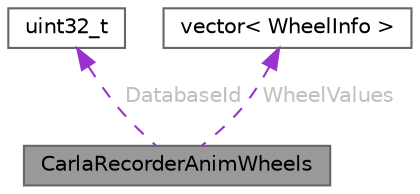 digraph "CarlaRecorderAnimWheels"
{
 // INTERACTIVE_SVG=YES
 // LATEX_PDF_SIZE
  bgcolor="transparent";
  edge [fontname=Helvetica,fontsize=10,labelfontname=Helvetica,labelfontsize=10];
  node [fontname=Helvetica,fontsize=10,shape=box,height=0.2,width=0.4];
  Node1 [id="Node000001",label="CarlaRecorderAnimWheels",height=0.2,width=0.4,color="gray40", fillcolor="grey60", style="filled", fontcolor="black",tooltip=" "];
  Node2 -> Node1 [id="edge1_Node000001_Node000002",dir="back",color="darkorchid3",style="dashed",tooltip=" ",label=" DatabaseId",fontcolor="grey" ];
  Node2 [id="Node000002",label="uint32_t",height=0.2,width=0.4,color="gray40", fillcolor="white", style="filled",tooltip=" "];
  Node3 -> Node1 [id="edge2_Node000001_Node000003",dir="back",color="darkorchid3",style="dashed",tooltip=" ",label=" WheelValues",fontcolor="grey" ];
  Node3 [id="Node000003",label="vector\< WheelInfo \>",height=0.2,width=0.4,color="gray40", fillcolor="white", style="filled",tooltip=" "];
}
